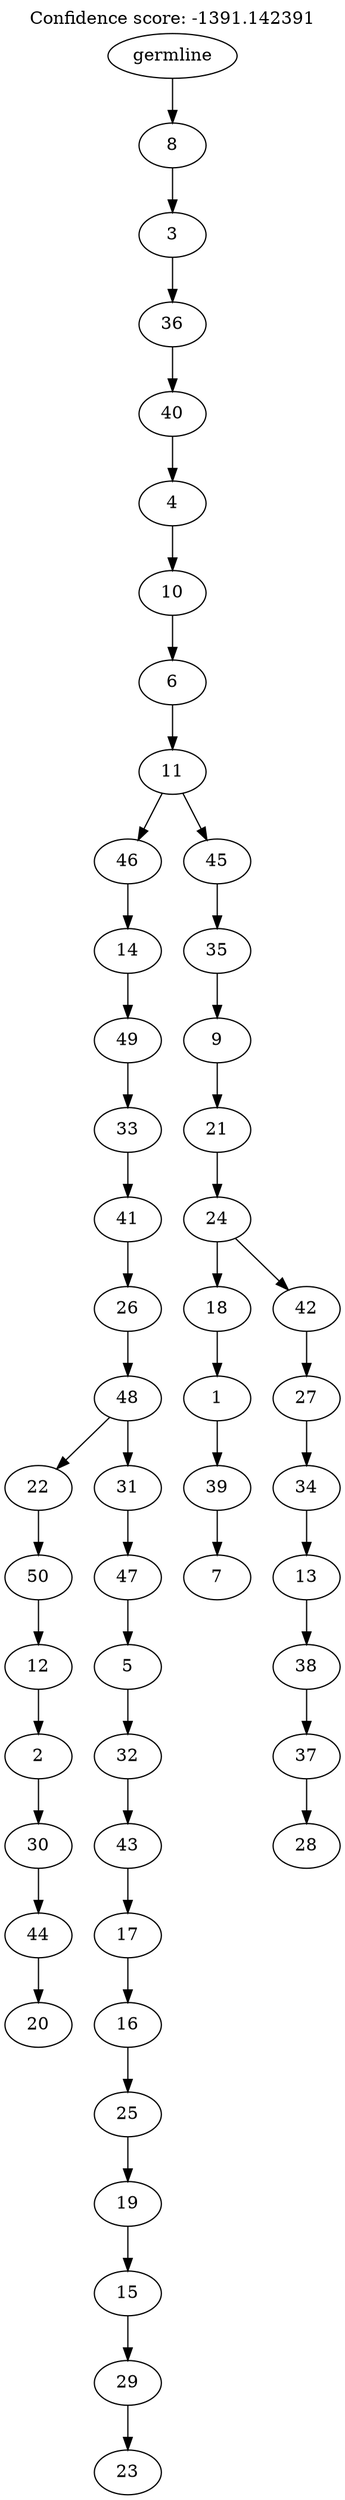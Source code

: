 digraph g {
	"49" -> "50";
	"50" [label="20"];
	"48" -> "49";
	"49" [label="44"];
	"47" -> "48";
	"48" [label="30"];
	"46" -> "47";
	"47" [label="2"];
	"45" -> "46";
	"46" [label="12"];
	"44" -> "45";
	"45" [label="50"];
	"42" -> "43";
	"43" [label="23"];
	"41" -> "42";
	"42" [label="29"];
	"40" -> "41";
	"41" [label="15"];
	"39" -> "40";
	"40" [label="19"];
	"38" -> "39";
	"39" [label="25"];
	"37" -> "38";
	"38" [label="16"];
	"36" -> "37";
	"37" [label="17"];
	"35" -> "36";
	"36" [label="43"];
	"34" -> "35";
	"35" [label="32"];
	"33" -> "34";
	"34" [label="5"];
	"32" -> "33";
	"33" [label="47"];
	"31" -> "32";
	"32" [label="31"];
	"31" -> "44";
	"44" [label="22"];
	"30" -> "31";
	"31" [label="48"];
	"29" -> "30";
	"30" [label="26"];
	"28" -> "29";
	"29" [label="41"];
	"27" -> "28";
	"28" [label="33"];
	"26" -> "27";
	"27" [label="49"];
	"25" -> "26";
	"26" [label="14"];
	"23" -> "24";
	"24" [label="7"];
	"22" -> "23";
	"23" [label="39"];
	"21" -> "22";
	"22" [label="1"];
	"19" -> "20";
	"20" [label="28"];
	"18" -> "19";
	"19" [label="37"];
	"17" -> "18";
	"18" [label="38"];
	"16" -> "17";
	"17" [label="13"];
	"15" -> "16";
	"16" [label="34"];
	"14" -> "15";
	"15" [label="27"];
	"13" -> "14";
	"14" [label="42"];
	"13" -> "21";
	"21" [label="18"];
	"12" -> "13";
	"13" [label="24"];
	"11" -> "12";
	"12" [label="21"];
	"10" -> "11";
	"11" [label="9"];
	"9" -> "10";
	"10" [label="35"];
	"8" -> "9";
	"9" [label="45"];
	"8" -> "25";
	"25" [label="46"];
	"7" -> "8";
	"8" [label="11"];
	"6" -> "7";
	"7" [label="6"];
	"5" -> "6";
	"6" [label="10"];
	"4" -> "5";
	"5" [label="4"];
	"3" -> "4";
	"4" [label="40"];
	"2" -> "3";
	"3" [label="36"];
	"1" -> "2";
	"2" [label="3"];
	"0" -> "1";
	"1" [label="8"];
	"0" [label="germline"];
	labelloc="t";
	label="Confidence score: -1391.142391";
}
